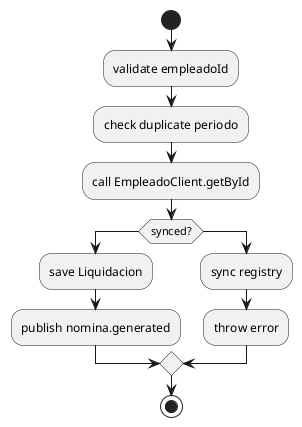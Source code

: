 @startuml
start
:validate empleadoId;
:check duplicate periodo;
:call EmpleadoClient.getById;
if (synced?) then
  :save Liquidacion;
  :publish nomina.generated;
else
  :sync registry;
  :throw error;
endif
stop
@enduml
